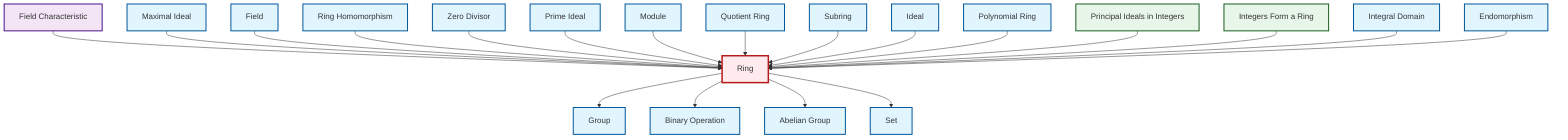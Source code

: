 graph TD
    classDef definition fill:#e1f5fe,stroke:#01579b,stroke-width:2px
    classDef theorem fill:#f3e5f5,stroke:#4a148c,stroke-width:2px
    classDef axiom fill:#fff3e0,stroke:#e65100,stroke-width:2px
    classDef example fill:#e8f5e9,stroke:#1b5e20,stroke-width:2px
    classDef current fill:#ffebee,stroke:#b71c1c,stroke-width:3px
    thm-field-characteristic["Field Characteristic"]:::theorem
    def-subring["Subring"]:::definition
    def-polynomial-ring["Polynomial Ring"]:::definition
    def-set["Set"]:::definition
    def-ring["Ring"]:::definition
    def-ring-homomorphism["Ring Homomorphism"]:::definition
    ex-principal-ideal["Principal Ideals in Integers"]:::example
    def-binary-operation["Binary Operation"]:::definition
    def-abelian-group["Abelian Group"]:::definition
    def-endomorphism["Endomorphism"]:::definition
    def-integral-domain["Integral Domain"]:::definition
    def-quotient-ring["Quotient Ring"]:::definition
    def-ideal["Ideal"]:::definition
    def-prime-ideal["Prime Ideal"]:::definition
    def-maximal-ideal["Maximal Ideal"]:::definition
    def-zero-divisor["Zero Divisor"]:::definition
    ex-integers-ring["Integers Form a Ring"]:::example
    def-group["Group"]:::definition
    def-module["Module"]:::definition
    def-field["Field"]:::definition
    thm-field-characteristic --> def-ring
    def-maximal-ideal --> def-ring
    def-ring --> def-group
    def-ring --> def-binary-operation
    def-field --> def-ring
    def-ring-homomorphism --> def-ring
    def-zero-divisor --> def-ring
    def-ring --> def-abelian-group
    def-prime-ideal --> def-ring
    def-module --> def-ring
    def-quotient-ring --> def-ring
    def-subring --> def-ring
    def-ideal --> def-ring
    def-ring --> def-set
    def-polynomial-ring --> def-ring
    ex-principal-ideal --> def-ring
    ex-integers-ring --> def-ring
    def-integral-domain --> def-ring
    def-endomorphism --> def-ring
    class def-ring current